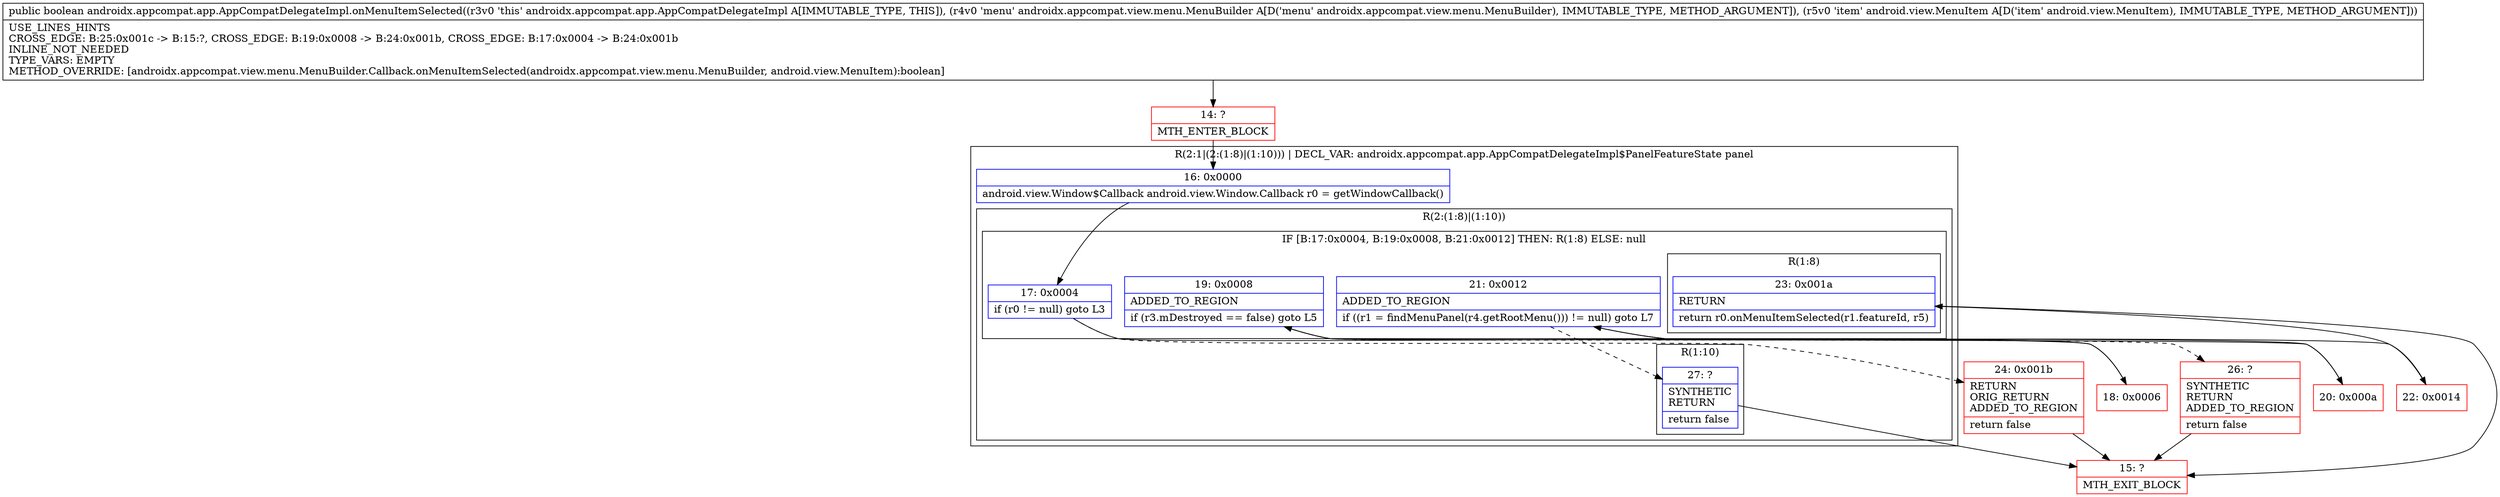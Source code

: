 digraph "CFG forandroidx.appcompat.app.AppCompatDelegateImpl.onMenuItemSelected(Landroidx\/appcompat\/view\/menu\/MenuBuilder;Landroid\/view\/MenuItem;)Z" {
subgraph cluster_Region_1977547364 {
label = "R(2:1|(2:(1:8)|(1:10))) | DECL_VAR: androidx.appcompat.app.AppCompatDelegateImpl$PanelFeatureState panel\l";
node [shape=record,color=blue];
Node_16 [shape=record,label="{16\:\ 0x0000|android.view.Window$Callback android.view.Window.Callback r0 = getWindowCallback()\l}"];
subgraph cluster_Region_1235979954 {
label = "R(2:(1:8)|(1:10))";
node [shape=record,color=blue];
subgraph cluster_IfRegion_1705560157 {
label = "IF [B:17:0x0004, B:19:0x0008, B:21:0x0012] THEN: R(1:8) ELSE: null";
node [shape=record,color=blue];
Node_17 [shape=record,label="{17\:\ 0x0004|if (r0 != null) goto L3\l}"];
Node_19 [shape=record,label="{19\:\ 0x0008|ADDED_TO_REGION\l|if (r3.mDestroyed == false) goto L5\l}"];
Node_21 [shape=record,label="{21\:\ 0x0012|ADDED_TO_REGION\l|if ((r1 = findMenuPanel(r4.getRootMenu())) != null) goto L7\l}"];
subgraph cluster_Region_1161854663 {
label = "R(1:8)";
node [shape=record,color=blue];
Node_23 [shape=record,label="{23\:\ 0x001a|RETURN\l|return r0.onMenuItemSelected(r1.featureId, r5)\l}"];
}
}
subgraph cluster_Region_1106928416 {
label = "R(1:10)";
node [shape=record,color=blue];
Node_27 [shape=record,label="{27\:\ ?|SYNTHETIC\lRETURN\l|return false\l}"];
}
}
}
Node_14 [shape=record,color=red,label="{14\:\ ?|MTH_ENTER_BLOCK\l}"];
Node_18 [shape=record,color=red,label="{18\:\ 0x0006}"];
Node_20 [shape=record,color=red,label="{20\:\ 0x000a}"];
Node_22 [shape=record,color=red,label="{22\:\ 0x0014}"];
Node_15 [shape=record,color=red,label="{15\:\ ?|MTH_EXIT_BLOCK\l}"];
Node_26 [shape=record,color=red,label="{26\:\ ?|SYNTHETIC\lRETURN\lADDED_TO_REGION\l|return false\l}"];
Node_24 [shape=record,color=red,label="{24\:\ 0x001b|RETURN\lORIG_RETURN\lADDED_TO_REGION\l|return false\l}"];
MethodNode[shape=record,label="{public boolean androidx.appcompat.app.AppCompatDelegateImpl.onMenuItemSelected((r3v0 'this' androidx.appcompat.app.AppCompatDelegateImpl A[IMMUTABLE_TYPE, THIS]), (r4v0 'menu' androidx.appcompat.view.menu.MenuBuilder A[D('menu' androidx.appcompat.view.menu.MenuBuilder), IMMUTABLE_TYPE, METHOD_ARGUMENT]), (r5v0 'item' android.view.MenuItem A[D('item' android.view.MenuItem), IMMUTABLE_TYPE, METHOD_ARGUMENT]))  | USE_LINES_HINTS\lCROSS_EDGE: B:25:0x001c \-\> B:15:?, CROSS_EDGE: B:19:0x0008 \-\> B:24:0x001b, CROSS_EDGE: B:17:0x0004 \-\> B:24:0x001b\lINLINE_NOT_NEEDED\lTYPE_VARS: EMPTY\lMETHOD_OVERRIDE: [androidx.appcompat.view.menu.MenuBuilder.Callback.onMenuItemSelected(androidx.appcompat.view.menu.MenuBuilder, android.view.MenuItem):boolean]\l}"];
MethodNode -> Node_14;Node_16 -> Node_17;
Node_17 -> Node_18;
Node_17 -> Node_24[style=dashed];
Node_19 -> Node_20;
Node_19 -> Node_26[style=dashed];
Node_21 -> Node_22;
Node_21 -> Node_27[style=dashed];
Node_23 -> Node_15;
Node_27 -> Node_15;
Node_14 -> Node_16;
Node_18 -> Node_19;
Node_20 -> Node_21;
Node_22 -> Node_23;
Node_26 -> Node_15;
Node_24 -> Node_15;
}

